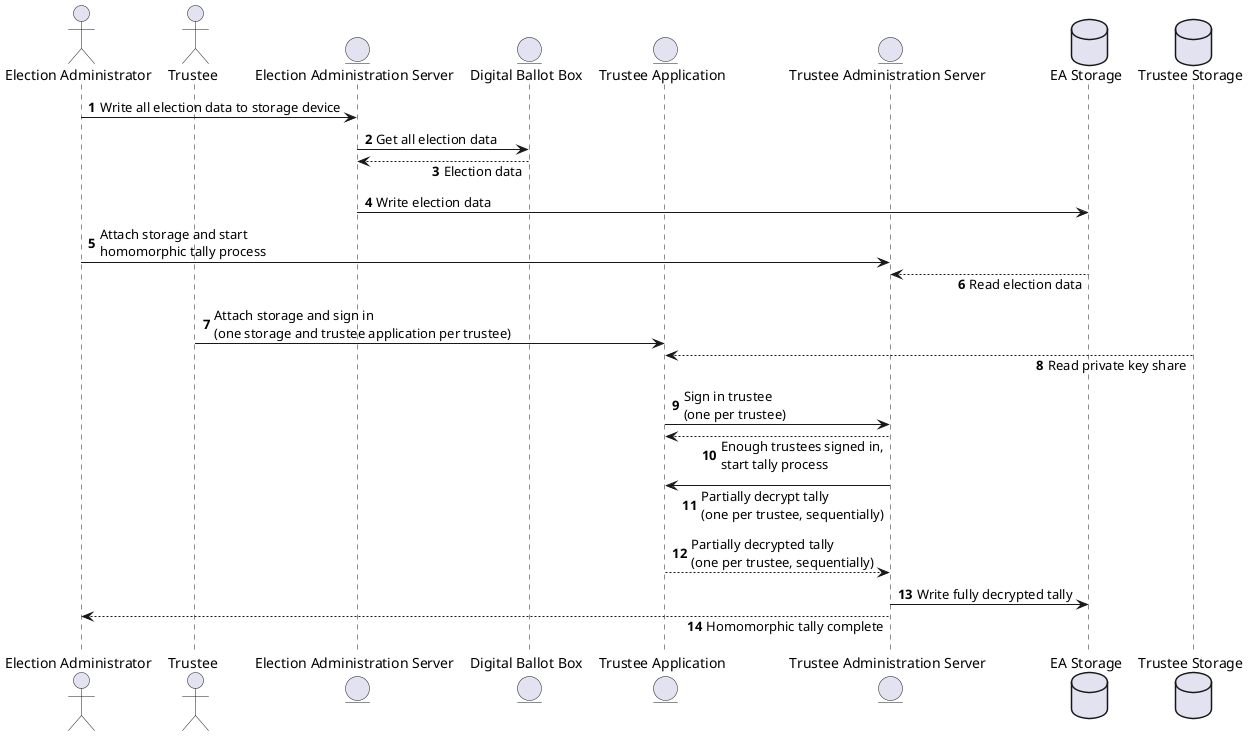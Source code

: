 @startuml

skinparam sequenceMessageAlign direction
skinparam responseMessageBelowArrow true
autonumber

actor ElectionAdministrator as "Election Administrator"
actor Trustee
entity ElectionAdministrationServer as "Election Administration Server"
entity DigitalBallotBox as "Digital Ballot Box"
entity TrusteeApplication as "Trustee Application"
entity TrusteeAdministrationServer as "Trustee Administration Server"
database ElectionAdministratorStorage as "EA Storage"
database TrusteeStorage as "Trustee Storage"

ElectionAdministrator -> ElectionAdministrationServer: Write all election data to storage device
ElectionAdministrationServer -> DigitalBallotBox: Get all election data
ElectionAdministrationServer <-- DigitalBallotBox: Election data
ElectionAdministrationServer -> ElectionAdministratorStorage: Write election data
ElectionAdministrator -> TrusteeAdministrationServer: Attach storage and start\nhomomorphic tally process
TrusteeAdministrationServer <-- ElectionAdministratorStorage: Read election data
Trustee -> TrusteeApplication: Attach storage and sign in\n(one storage and trustee application per trustee)
TrusteeApplication <-- TrusteeStorage: Read private key share
TrusteeApplication -> TrusteeAdministrationServer: Sign in trustee\n(one per trustee)
TrusteeApplication <-- TrusteeAdministrationServer: Enough trustees signed in,\nstart tally process
TrusteeApplication <- TrusteeAdministrationServer: Partially decrypt tally\n(one per trustee, sequentially)
TrusteeApplication --> TrusteeAdministrationServer: Partially decrypted tally\n(one per trustee, sequentially)
TrusteeAdministrationServer -> ElectionAdministratorStorage: Write fully decrypted tally
ElectionAdministrator <-- TrusteeAdministrationServer: Homomorphic tally complete

@enduml
